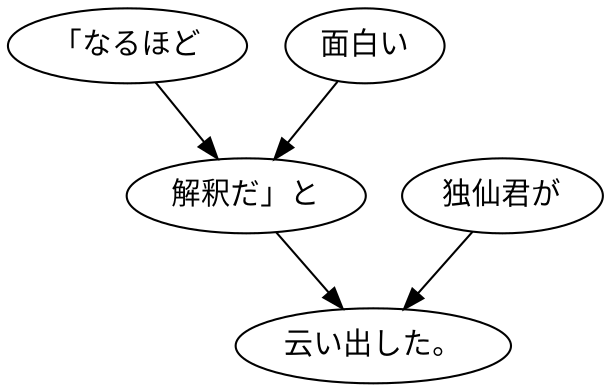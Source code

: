 digraph graph8514 {
	node0 [label="「なるほど"];
	node1 [label="面白い"];
	node2 [label="解釈だ」と"];
	node3 [label="独仙君が"];
	node4 [label="云い出した。"];
	node0 -> node2;
	node1 -> node2;
	node2 -> node4;
	node3 -> node4;
}

